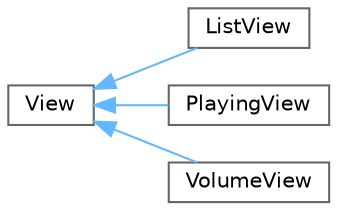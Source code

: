 digraph "Graphical Class Hierarchy"
{
 // LATEX_PDF_SIZE
  bgcolor="transparent";
  edge [fontname=Helvetica,fontsize=10,labelfontname=Helvetica,labelfontsize=10];
  node [fontname=Helvetica,fontsize=10,shape=box,height=0.2,width=0.4];
  rankdir="LR";
  Node0 [id="Node000000",label="View",height=0.2,width=0.4,color="grey40", fillcolor="white", style="filled",URL="$classView.html",tooltip=" "];
  Node0 -> Node1 [id="edge1_Node000000_Node000001",dir="back",color="steelblue1",style="solid",tooltip=" "];
  Node1 [id="Node000001",label="ListView",height=0.2,width=0.4,color="grey40", fillcolor="white", style="filled",URL="$classListView.html",tooltip=" "];
  Node0 -> Node2 [id="edge2_Node000000_Node000002",dir="back",color="steelblue1",style="solid",tooltip=" "];
  Node2 [id="Node000002",label="PlayingView",height=0.2,width=0.4,color="grey40", fillcolor="white", style="filled",URL="$classPlayingView.html",tooltip=" "];
  Node0 -> Node3 [id="edge3_Node000000_Node000003",dir="back",color="steelblue1",style="solid",tooltip=" "];
  Node3 [id="Node000003",label="VolumeView",height=0.2,width=0.4,color="grey40", fillcolor="white", style="filled",URL="$classVolumeView.html",tooltip=" "];
}

